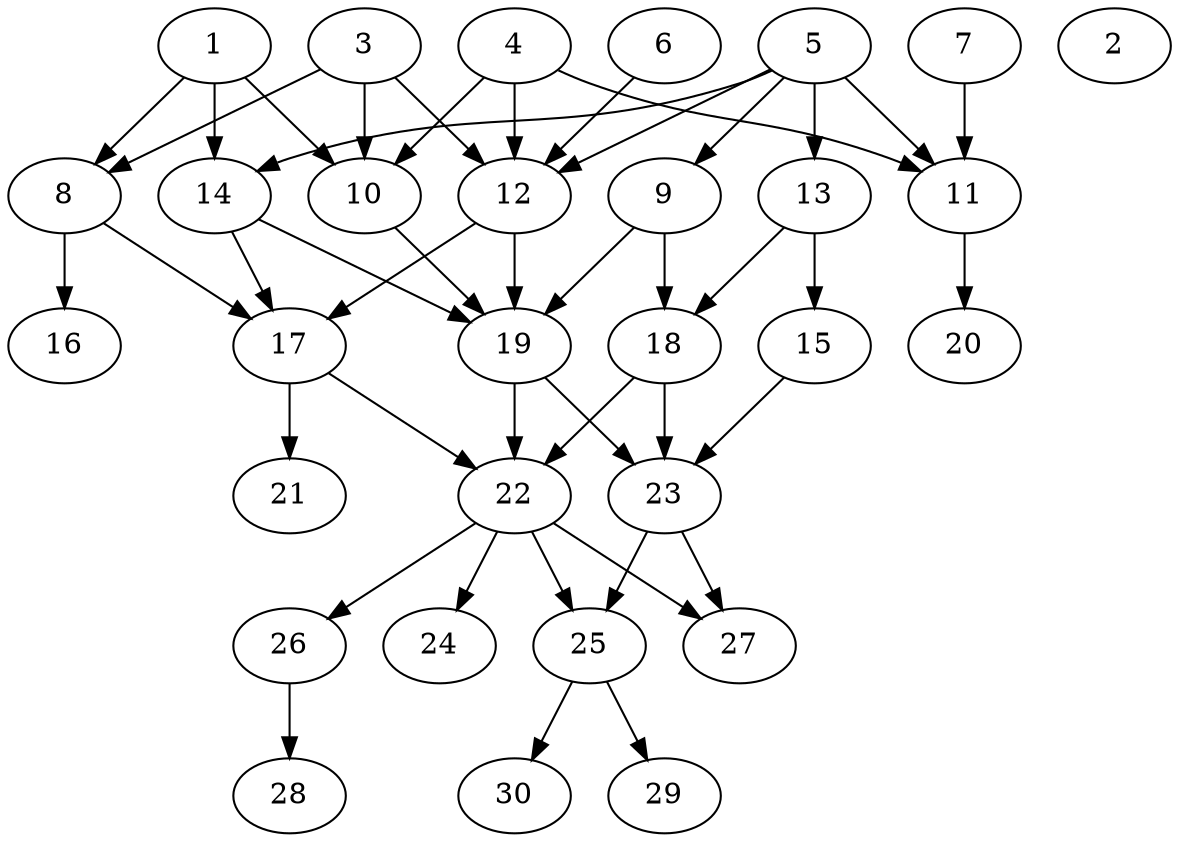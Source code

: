 // DAG automatically generated by daggen at Fri Jul 29 10:40:30 2022
// daggen.exe --dot -n 30 --ccr 0.5 --fat 0.5 --regular 0.5 --density 0.5 -o data\30/random_30_9.gv 
digraph G {
  1 [compute_size="40968192000", trans_size="563290", result_size="1024", ram="33423968",alpha="0.07"]
  1 -> 8 [size ="1024"]
  1 -> 10 [size ="1024"]
  1 -> 14 [size ="1024"]
  2 [compute_size="15464448000", trans_size="997234", result_size="0", ram="7509728",alpha="0.12"]
  3 [compute_size="18210074624", trans_size="836208", result_size="9216", ram="42718880",alpha="0.10"]
  3 -> 8 [size ="9216"]
  3 -> 10 [size ="9216"]
  3 -> 12 [size ="9216"]
  4 [compute_size="8589934592", trans_size="338998", result_size="70656", ram="48273968",alpha="0.05"]
  4 -> 10 [size ="70656"]
  4 -> 11 [size ="70656"]
  4 -> 12 [size ="70656"]
  5 [compute_size="1016630321828", trans_size="901552", result_size="54272", ram="1200656",alpha="0.00"]
  5 -> 9 [size ="54272"]
  5 -> 11 [size ="54272"]
  5 -> 12 [size ="54272"]
  5 -> 13 [size ="54272"]
  5 -> 14 [size ="54272"]
  6 [compute_size="1073741824000", trans_size="663960", result_size="1024", ram="2650016",alpha="0.01"]
  6 -> 12 [size ="1024"]
  7 [compute_size="471380262912", trans_size="1040328", result_size="91136", ram="9762176",alpha="0.03"]
  7 -> 11 [size ="91136"]
  8 [compute_size="1073741824000", trans_size="320072", result_size="1024", ram="50642048",alpha="0.08"]
  8 -> 16 [size ="1024"]
  8 -> 17 [size ="1024"]
  9 [compute_size="8589934592", trans_size="85198", result_size="70656", ram="15163616",alpha="0.02"]
  9 -> 18 [size ="70656"]
  9 -> 19 [size ="70656"]
  10 [compute_size="636627464040", trans_size="22891", result_size="9216", ram="17488928",alpha="0.13"]
  10 -> 19 [size ="9216"]
  11 [compute_size="8450039808", trans_size="712169", result_size="9216", ram="42093200",alpha="0.06"]
  11 -> 20 [size ="9216"]
  12 [compute_size="28991029248", trans_size="459200", result_size="29696", ram="21821168",alpha="0.15"]
  12 -> 17 [size ="29696"]
  12 -> 19 [size ="29696"]
  13 [compute_size="549755813888", trans_size="706766", result_size="91136", ram="18599312",alpha="0.01"]
  13 -> 15 [size ="91136"]
  13 -> 18 [size ="91136"]
  14 [compute_size="1073741824000", trans_size="416682", result_size="1024", ram="7560416",alpha="0.03"]
  14 -> 17 [size ="1024"]
  14 -> 19 [size ="1024"]
  15 [compute_size="8619571200", trans_size="485798", result_size="1024", ram="39984896",alpha="0.03"]
  15 -> 23 [size ="1024"]
  16 [compute_size="196887969792", trans_size="840747", result_size="0", ram="3807920",alpha="0.13"]
  17 [compute_size="8791252992", trans_size="63875", result_size="13312", ram="21689696",alpha="0.11"]
  17 -> 21 [size ="13312"]
  17 -> 22 [size ="13312"]
  18 [compute_size="368293445632", trans_size="840300", result_size="9216", ram="24330224",alpha="0.13"]
  18 -> 22 [size ="9216"]
  18 -> 23 [size ="9216"]
  19 [compute_size="322426492688", trans_size="31810", result_size="1024", ram="1515872",alpha="0.12"]
  19 -> 22 [size ="1024"]
  19 -> 23 [size ="1024"]
  20 [compute_size="3092021248", trans_size="472020", result_size="0", ram="49477808",alpha="0.05"]
  21 [compute_size="231928233984", trans_size="687969", result_size="0", ram="41690864",alpha="0.14"]
  22 [compute_size="6892677120", trans_size="514858", result_size="9216", ram="40222496",alpha="0.13"]
  22 -> 24 [size ="9216"]
  22 -> 25 [size ="9216"]
  22 -> 26 [size ="9216"]
  22 -> 27 [size ="9216"]
  23 [compute_size="30537824256", trans_size="270968", result_size="54272", ram="4938896",alpha="0.15"]
  23 -> 25 [size ="54272"]
  23 -> 27 [size ="54272"]
  24 [compute_size="68719476736", trans_size="446285", result_size="0", ram="11925920",alpha="0.12"]
  25 [compute_size="1067311746796", trans_size="52941", result_size="54272", ram="23657024",alpha="0.03"]
  25 -> 29 [size ="54272"]
  25 -> 30 [size ="54272"]
  26 [compute_size="1065958872407", trans_size="545036", result_size="1024", ram="13704752",alpha="0.03"]
  26 -> 28 [size ="1024"]
  27 [compute_size="42025734144", trans_size="481259", result_size="0", ram="15852656",alpha="0.12"]
  28 [compute_size="871962624", trans_size="951711", result_size="0", ram="41006576",alpha="0.01"]
  29 [compute_size="134217728000", trans_size="318026", result_size="0", ram="1232336",alpha="0.03"]
  30 [compute_size="15289896960", trans_size="469398", result_size="0", ram="38709776",alpha="0.19"]
}
